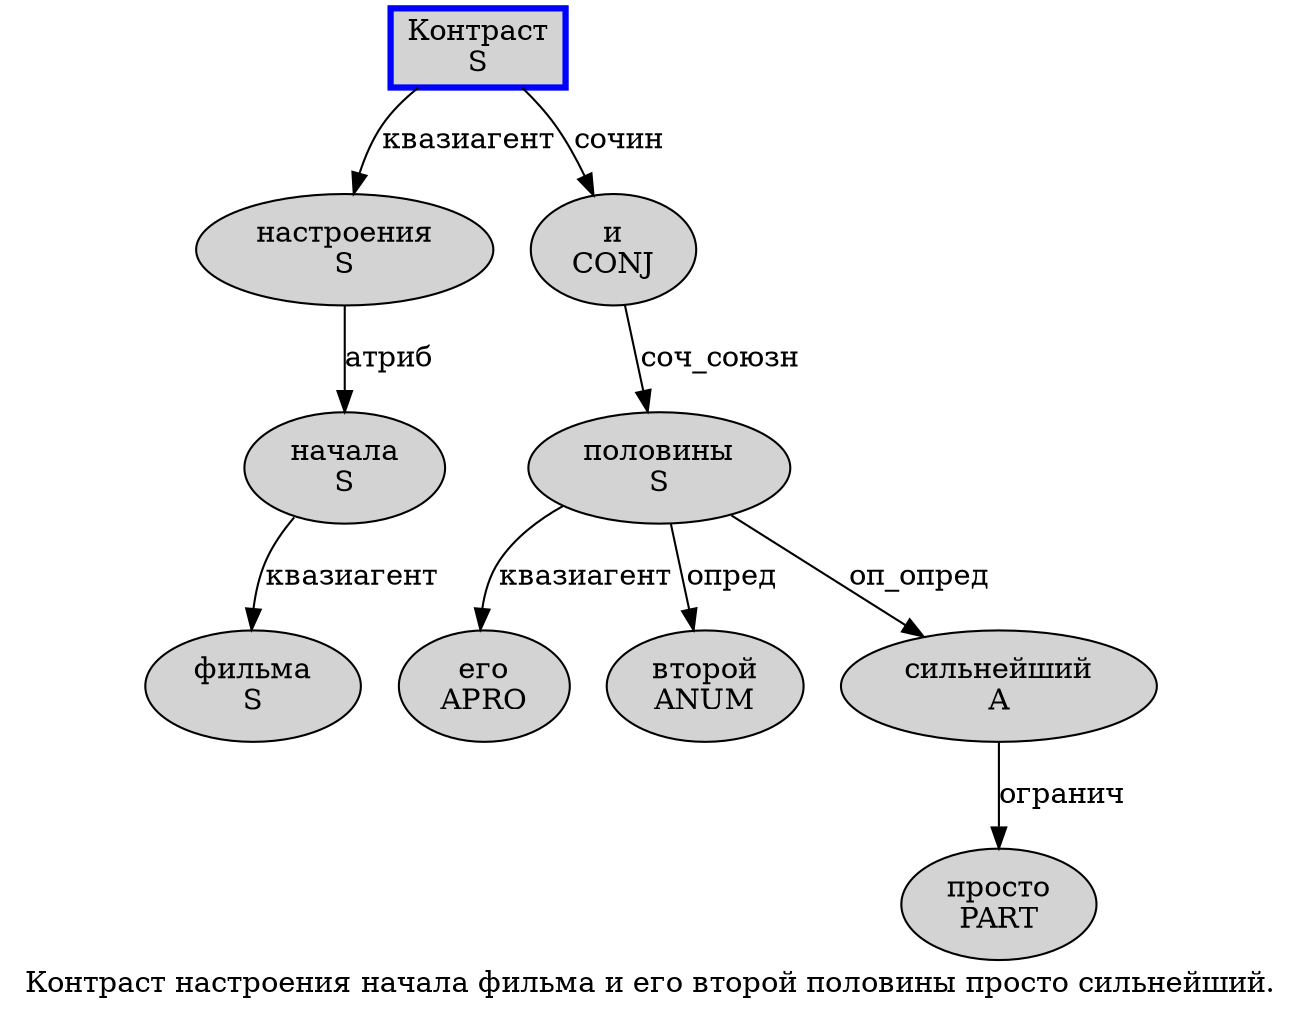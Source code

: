 digraph SENTENCE_1434 {
	graph [label="Контраст настроения начала фильма и его второй половины просто сильнейший."]
	node [style=filled]
		0 [label="Контраст
S" color=blue fillcolor=lightgray penwidth=3 shape=box]
		1 [label="настроения
S" color="" fillcolor=lightgray penwidth=1 shape=ellipse]
		2 [label="начала
S" color="" fillcolor=lightgray penwidth=1 shape=ellipse]
		3 [label="фильма
S" color="" fillcolor=lightgray penwidth=1 shape=ellipse]
		4 [label="и
CONJ" color="" fillcolor=lightgray penwidth=1 shape=ellipse]
		5 [label="его
APRO" color="" fillcolor=lightgray penwidth=1 shape=ellipse]
		6 [label="второй
ANUM" color="" fillcolor=lightgray penwidth=1 shape=ellipse]
		7 [label="половины
S" color="" fillcolor=lightgray penwidth=1 shape=ellipse]
		8 [label="просто
PART" color="" fillcolor=lightgray penwidth=1 shape=ellipse]
		9 [label="сильнейший
A" color="" fillcolor=lightgray penwidth=1 shape=ellipse]
			0 -> 1 [label="квазиагент"]
			0 -> 4 [label="сочин"]
			1 -> 2 [label="атриб"]
			2 -> 3 [label="квазиагент"]
			9 -> 8 [label="огранич"]
			7 -> 5 [label="квазиагент"]
			7 -> 6 [label="опред"]
			7 -> 9 [label="оп_опред"]
			4 -> 7 [label="соч_союзн"]
}